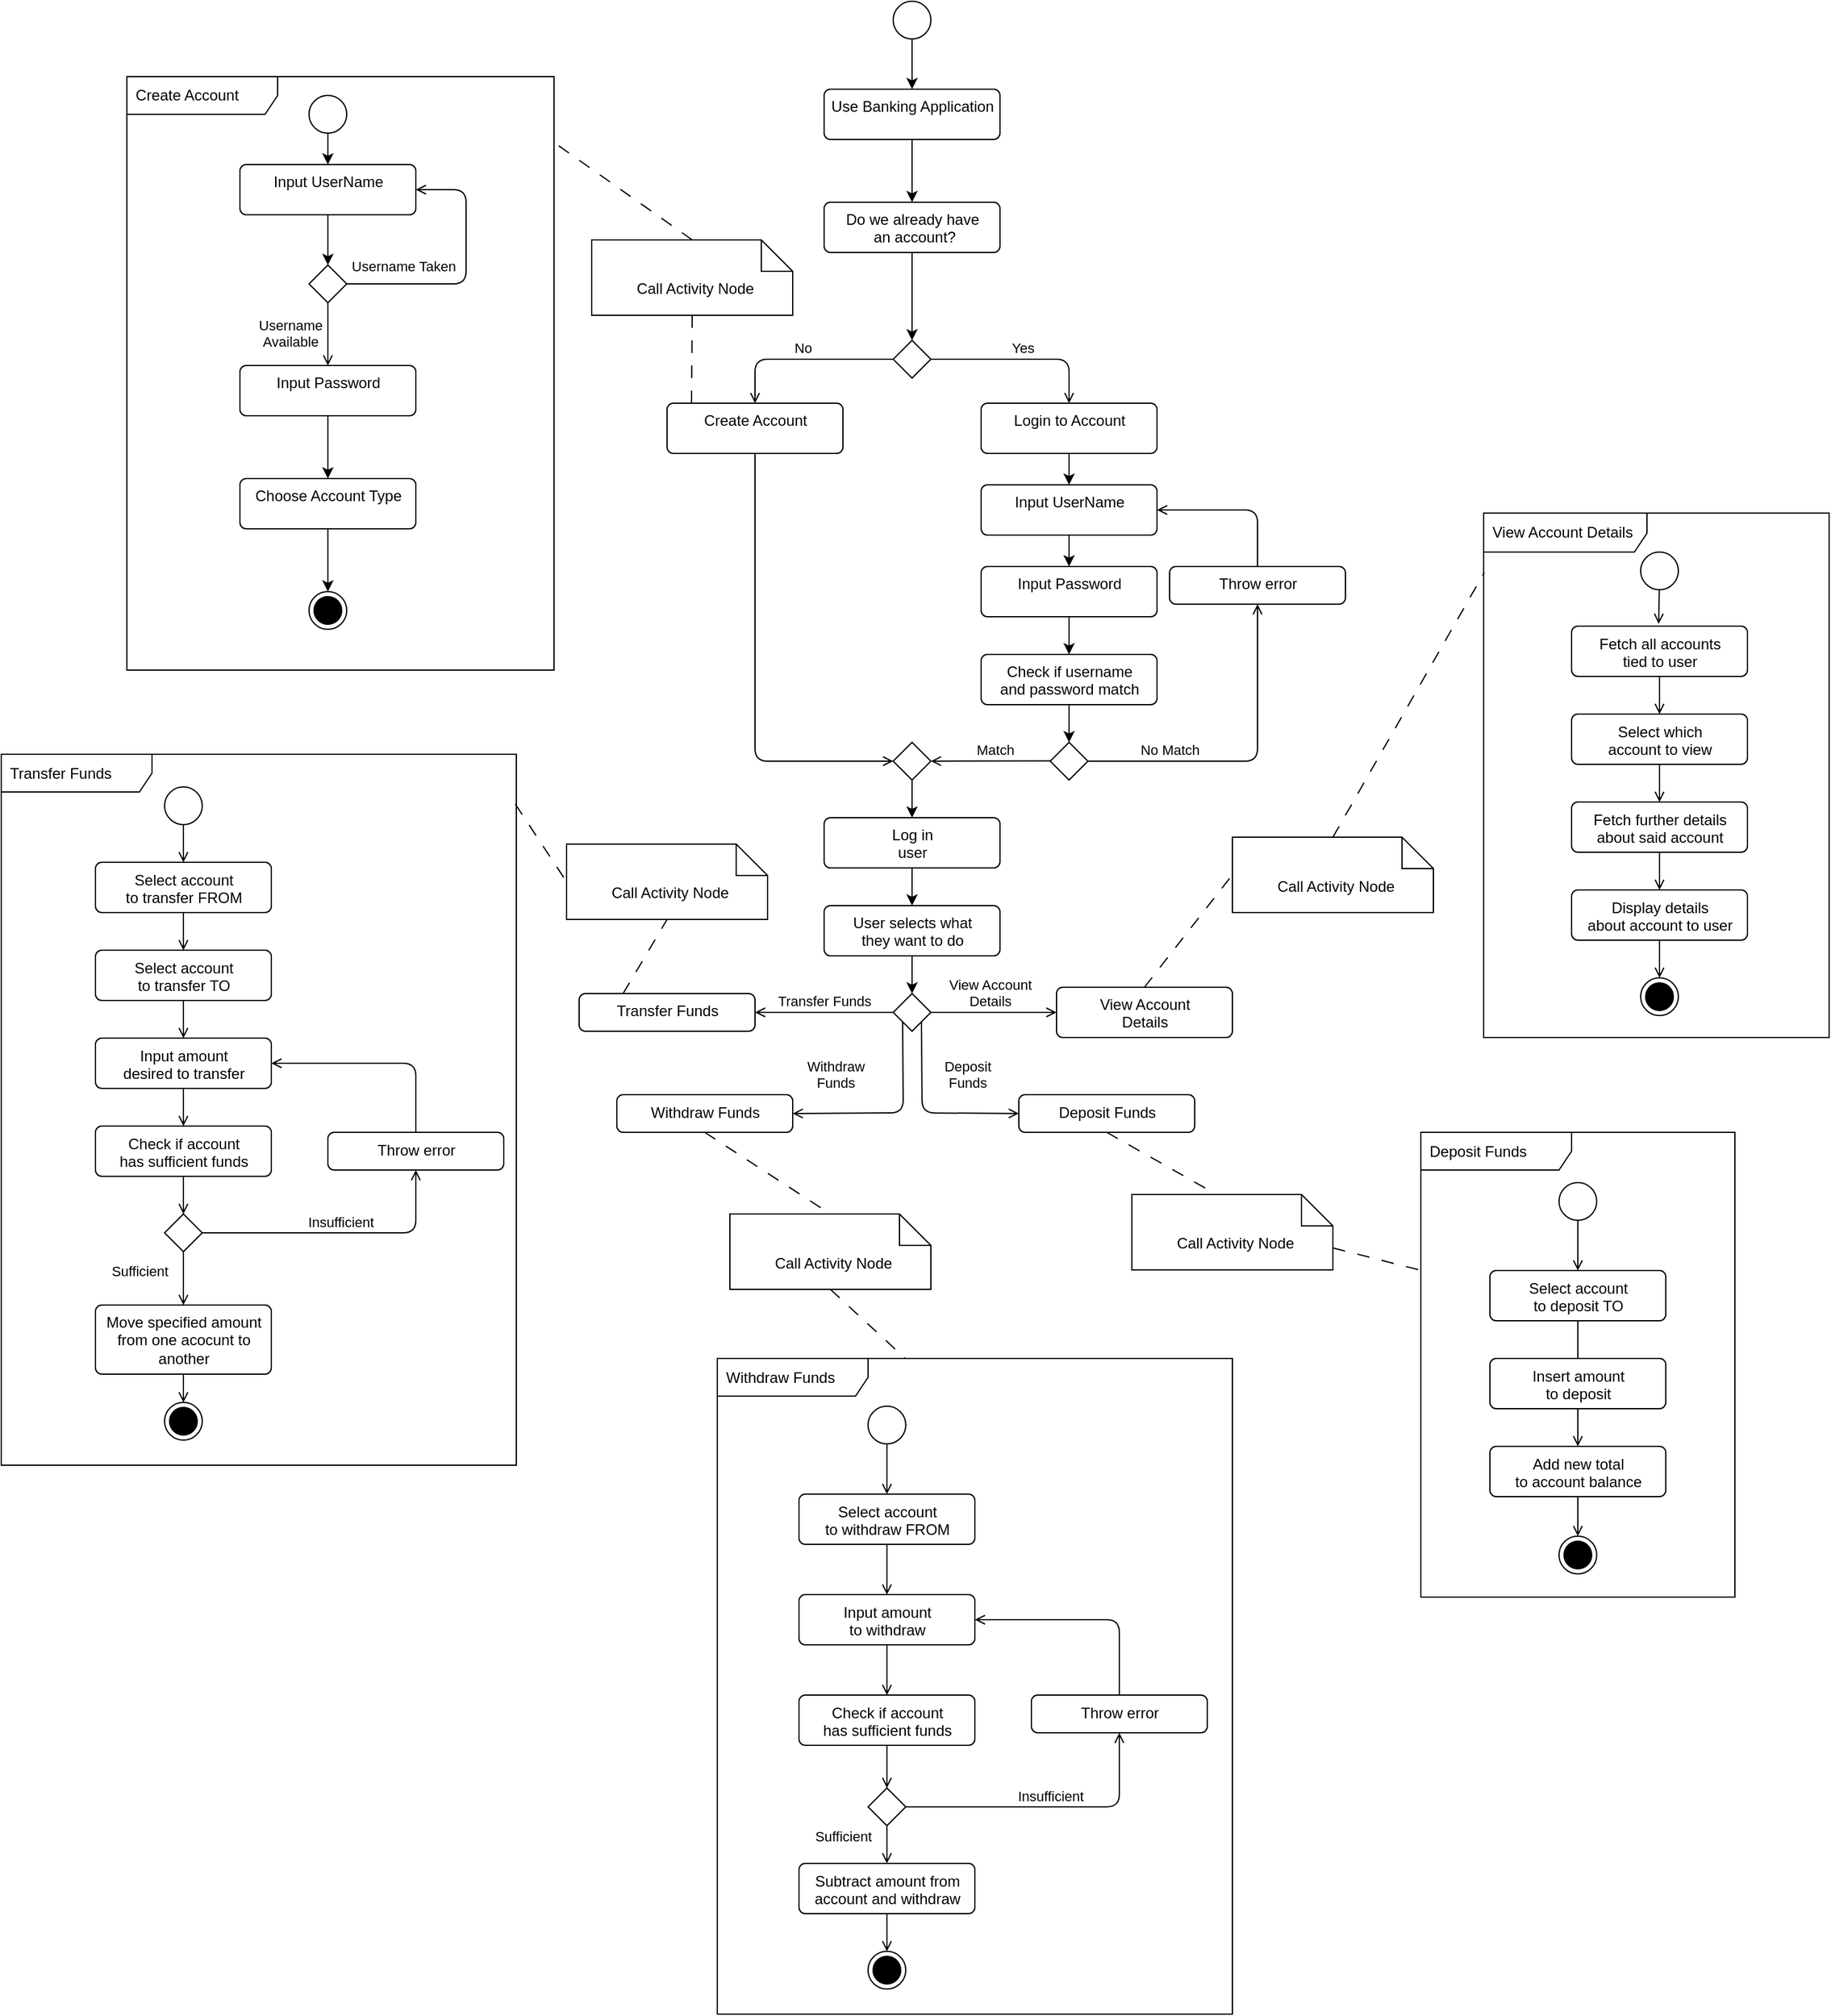 <mxfile>
    <diagram id="6yQvlOQIcDEdxfPsw7vI" name="Page-1">
        <mxGraphModel dx="2319" dy="1002" grid="1" gridSize="10" guides="1" tooltips="1" connect="1" arrows="1" fold="1" page="1" pageScale="1" pageWidth="850" pageHeight="1100" math="0" shadow="0">
            <root>
                <mxCell id="0"/>
                <mxCell id="1" parent="0"/>
                <mxCell id="156" value="View Account Details" style="shape=umlFrame;whiteSpace=wrap;html=1;width=130;height=31;boundedLbl=1;verticalAlign=middle;align=left;spacingLeft=5;" vertex="1" parent="1">
                    <mxGeometry x="390" y="437.5" width="275" height="417.5" as="geometry"/>
                </mxCell>
                <mxCell id="140" value="Deposit Funds" style="shape=umlFrame;whiteSpace=wrap;html=1;width=120;height=30;boundedLbl=1;verticalAlign=middle;align=left;spacingLeft=5;" vertex="1" parent="1">
                    <mxGeometry x="340" y="930.5" width="250" height="370" as="geometry"/>
                </mxCell>
                <mxCell id="118" value="Withdraw Funds" style="shape=umlFrame;whiteSpace=wrap;html=1;width=120;height=30;boundedLbl=1;verticalAlign=middle;align=left;spacingLeft=5;" vertex="1" parent="1">
                    <mxGeometry x="-220" y="1110.5" width="410" height="522" as="geometry"/>
                </mxCell>
                <mxCell id="96" value="Transfer Funds" style="shape=umlFrame;whiteSpace=wrap;html=1;width=120;height=30;boundedLbl=1;verticalAlign=middle;align=left;spacingLeft=5;" vertex="1" parent="1">
                    <mxGeometry x="-790" y="629.5" width="410" height="566" as="geometry"/>
                </mxCell>
                <mxCell id="67" value="Create Account" style="shape=umlFrame;whiteSpace=wrap;html=1;width=120;height=30;boundedLbl=1;verticalAlign=middle;align=left;spacingLeft=5;" parent="1" vertex="1">
                    <mxGeometry x="-690" y="90" width="340" height="472.5" as="geometry"/>
                </mxCell>
                <mxCell id="2" value="" style="ellipse;" parent="1" vertex="1">
                    <mxGeometry x="-80" y="30" width="30" height="30" as="geometry"/>
                </mxCell>
                <mxCell id="27" style="edgeStyle=none;html=1;exitX=0.5;exitY=1;exitDx=0;exitDy=0;entryX=0.5;entryY=0;entryDx=0;entryDy=0;" parent="1" source="5" target="7" edge="1">
                    <mxGeometry relative="1" as="geometry"/>
                </mxCell>
                <mxCell id="5" value="Use Banking Application" style="html=1;align=center;verticalAlign=top;rounded=1;absoluteArcSize=1;arcSize=10;dashed=0;" parent="1" vertex="1">
                    <mxGeometry x="-135" y="100" width="140" height="40" as="geometry"/>
                </mxCell>
                <mxCell id="6" value="Create Account" style="html=1;align=center;verticalAlign=top;rounded=1;absoluteArcSize=1;arcSize=10;dashed=0;" parent="1" vertex="1">
                    <mxGeometry x="-260" y="350" width="140" height="40" as="geometry"/>
                </mxCell>
                <mxCell id="28" style="edgeStyle=none;html=1;exitX=0.5;exitY=1;exitDx=0;exitDy=0;entryX=0.5;entryY=0;entryDx=0;entryDy=0;" parent="1" source="7" target="8" edge="1">
                    <mxGeometry relative="1" as="geometry"/>
                </mxCell>
                <mxCell id="7" value="Do we already have&lt;br&gt;&amp;nbsp;an account?" style="html=1;align=center;verticalAlign=top;rounded=1;absoluteArcSize=1;arcSize=10;dashed=0;" parent="1" vertex="1">
                    <mxGeometry x="-135" y="190" width="140" height="40" as="geometry"/>
                </mxCell>
                <mxCell id="8" value="" style="rhombus;" parent="1" vertex="1">
                    <mxGeometry x="-80" y="300" width="30" height="30" as="geometry"/>
                </mxCell>
                <mxCell id="9" value="Login to Account" style="html=1;align=center;verticalAlign=top;rounded=1;absoluteArcSize=1;arcSize=10;dashed=0;" parent="1" vertex="1">
                    <mxGeometry x="-10" y="350" width="140" height="40" as="geometry"/>
                </mxCell>
                <mxCell id="11" value="Call Activity Node" style="shape=note2;boundedLbl=1;whiteSpace=wrap;html=1;size=25;verticalAlign=top;align=center;spacingLeft=5;" parent="1" vertex="1">
                    <mxGeometry x="-320" y="220" width="160" height="60" as="geometry"/>
                </mxCell>
                <mxCell id="19" style="edgeStyle=none;html=1;exitX=0.5;exitY=1;exitDx=0;exitDy=0;entryX=0.5;entryY=0;entryDx=0;entryDy=0;" parent="1" source="13" target="14" edge="1">
                    <mxGeometry relative="1" as="geometry"/>
                </mxCell>
                <mxCell id="13" value="" style="ellipse;" parent="1" vertex="1">
                    <mxGeometry x="-545" y="105" width="30" height="30" as="geometry"/>
                </mxCell>
                <mxCell id="20" style="edgeStyle=none;html=1;exitX=0.5;exitY=1;exitDx=0;exitDy=0;entryX=0.5;entryY=0;entryDx=0;entryDy=0;" parent="1" source="14" target="15" edge="1">
                    <mxGeometry relative="1" as="geometry"/>
                </mxCell>
                <mxCell id="14" value="Input UserName" style="html=1;align=center;verticalAlign=top;rounded=1;absoluteArcSize=1;arcSize=10;dashed=0;" parent="1" vertex="1">
                    <mxGeometry x="-600" y="160" width="140" height="40" as="geometry"/>
                </mxCell>
                <mxCell id="15" value="" style="rhombus;" parent="1" vertex="1">
                    <mxGeometry x="-545" y="240" width="30" height="30" as="geometry"/>
                </mxCell>
                <mxCell id="23" style="edgeStyle=none;html=1;exitX=0.5;exitY=1;exitDx=0;exitDy=0;entryX=0.5;entryY=0;entryDx=0;entryDy=0;" parent="1" source="16" target="17" edge="1">
                    <mxGeometry relative="1" as="geometry"/>
                </mxCell>
                <mxCell id="16" value="Input Password" style="html=1;align=center;verticalAlign=top;rounded=1;absoluteArcSize=1;arcSize=10;dashed=0;" parent="1" vertex="1">
                    <mxGeometry x="-600" y="320" width="140" height="40" as="geometry"/>
                </mxCell>
                <mxCell id="24" style="edgeStyle=none;html=1;exitX=0.5;exitY=1;exitDx=0;exitDy=0;entryX=0.5;entryY=0;entryDx=0;entryDy=0;" parent="1" source="17" target="18" edge="1">
                    <mxGeometry relative="1" as="geometry"/>
                </mxCell>
                <mxCell id="17" value="Choose Account Type" style="html=1;align=center;verticalAlign=top;rounded=1;absoluteArcSize=1;arcSize=10;dashed=0;" parent="1" vertex="1">
                    <mxGeometry x="-600" y="410" width="140" height="40" as="geometry"/>
                </mxCell>
                <mxCell id="18" value="" style="ellipse;html=1;shape=endState;fillColor=strokeColor;" parent="1" vertex="1">
                    <mxGeometry x="-545" y="500" width="30" height="30" as="geometry"/>
                </mxCell>
                <mxCell id="31" value="" style="ellipse;html=1;" parent="1" vertex="1">
                    <mxGeometry x="-660" y="655.5" width="30" height="30" as="geometry"/>
                </mxCell>
                <mxCell id="32" value="" style="endArrow=open;html=1;rounded=0;align=center;verticalAlign=top;endFill=0;labelBackgroundColor=none;endSize=6;entryX=0.5;entryY=0;entryDx=0;entryDy=0;" parent="1" source="31" target="34" edge="1">
                    <mxGeometry relative="1" as="geometry">
                        <mxPoint x="-645" y="655.5" as="targetPoint"/>
                    </mxGeometry>
                </mxCell>
                <mxCell id="34" value="Select account&lt;br&gt;to transfer FROM" style="html=1;align=center;verticalAlign=top;rounded=1;absoluteArcSize=1;arcSize=10;dashed=0;" parent="1" vertex="1">
                    <mxGeometry x="-715" y="715.5" width="140" height="40" as="geometry"/>
                </mxCell>
                <mxCell id="36" value="Select account&lt;br&gt;to transfer TO" style="html=1;align=center;verticalAlign=top;rounded=1;absoluteArcSize=1;arcSize=10;dashed=0;" parent="1" vertex="1">
                    <mxGeometry x="-715" y="785.5" width="140" height="40" as="geometry"/>
                </mxCell>
                <mxCell id="37" value="" style="endArrow=open;html=1;rounded=0;align=center;verticalAlign=top;endFill=0;labelBackgroundColor=none;endSize=6;entryX=0.5;entryY=0;entryDx=0;entryDy=0;exitX=0.5;exitY=1;exitDx=0;exitDy=0;" parent="1" source="34" target="36" edge="1">
                    <mxGeometry relative="1" as="geometry">
                        <mxPoint x="-635" y="745.5" as="targetPoint"/>
                        <mxPoint x="-635" y="695.5" as="sourcePoint"/>
                    </mxGeometry>
                </mxCell>
                <mxCell id="38" value="Input amount&lt;br&gt;desired to transfer&lt;span style=&quot;color: rgba(0, 0, 0, 0); font-family: monospace; font-size: 0px; text-align: start;&quot;&gt;%3CmxGraphModel%3E%3Croot%3E%3CmxCell%20id%3D%220%22%2F%3E%3CmxCell%20id%3D%221%22%20parent%3D%220%22%2F%3E%3CmxCell%20id%3D%222%22%20value%3D%22Select%20Account%26lt%3Bbr%26gt%3BTo%20Transfer%20TO%22%20style%3D%22html%3D1%3Balign%3Dcenter%3BverticalAlign%3Dtop%3Brounded%3D1%3BabsoluteArcSize%3D1%3BarcSize%3D10%3Bdashed%3D0%3B%22%20vertex%3D%221%22%20parent%3D%221%22%3E%3CmxGeometry%20x%3D%22355%22%20y%3D%22320%22%20width%3D%22140%22%20height%3D%2240%22%20as%3D%22geometry%22%2F%3E%3C%2FmxCell%3E%3C%2Froot%3E%3C%2FmxGraphModel%3E&lt;/span&gt;" style="html=1;align=center;verticalAlign=top;rounded=1;absoluteArcSize=1;arcSize=10;dashed=0;" parent="1" vertex="1">
                    <mxGeometry x="-715" y="855.5" width="140" height="40" as="geometry"/>
                </mxCell>
                <mxCell id="39" value="Check if account&lt;br&gt;has sufficient funds&lt;br&gt;" style="html=1;align=center;verticalAlign=top;rounded=1;absoluteArcSize=1;arcSize=10;dashed=0;" parent="1" vertex="1">
                    <mxGeometry x="-715" y="925.5" width="140" height="40" as="geometry"/>
                </mxCell>
                <mxCell id="40" value="" style="endArrow=open;html=1;rounded=0;align=center;verticalAlign=top;endFill=0;labelBackgroundColor=none;endSize=6;entryX=0.5;entryY=0;entryDx=0;entryDy=0;exitX=0.5;exitY=1;exitDx=0;exitDy=0;" parent="1" source="36" target="38" edge="1">
                    <mxGeometry relative="1" as="geometry">
                        <mxPoint x="-635" y="815.5" as="targetPoint"/>
                        <mxPoint x="-635" y="775.5" as="sourcePoint"/>
                    </mxGeometry>
                </mxCell>
                <mxCell id="41" value="" style="endArrow=open;html=1;rounded=0;align=center;verticalAlign=top;endFill=0;labelBackgroundColor=none;endSize=6;entryX=0.5;entryY=0;entryDx=0;entryDy=0;exitX=0.5;exitY=1;exitDx=0;exitDy=0;" parent="1" source="38" target="39" edge="1">
                    <mxGeometry relative="1" as="geometry">
                        <mxPoint x="-635" y="935.5" as="targetPoint"/>
                        <mxPoint x="-635" y="855.5" as="sourcePoint"/>
                    </mxGeometry>
                </mxCell>
                <mxCell id="42" value="" style="rhombus;" parent="1" vertex="1">
                    <mxGeometry x="-660" y="995.5" width="30" height="30" as="geometry"/>
                </mxCell>
                <mxCell id="43" value="" style="endArrow=open;html=1;rounded=0;align=center;verticalAlign=top;endFill=0;labelBackgroundColor=none;endSize=6;entryX=0.5;entryY=0;entryDx=0;entryDy=0;exitX=0.5;exitY=1;exitDx=0;exitDy=0;" parent="1" source="39" target="42" edge="1">
                    <mxGeometry relative="1" as="geometry">
                        <mxPoint x="-635.0" y="935.5" as="targetPoint"/>
                        <mxPoint x="-640" y="985.5" as="sourcePoint"/>
                    </mxGeometry>
                </mxCell>
                <mxCell id="44" value="Throw error" style="html=1;align=center;verticalAlign=top;rounded=1;absoluteArcSize=1;arcSize=10;dashed=0;" parent="1" vertex="1">
                    <mxGeometry x="-530" y="930.5" width="140" height="30" as="geometry"/>
                </mxCell>
                <mxCell id="46" value="Sufficient" style="html=1;verticalAlign=bottom;labelBackgroundColor=none;endArrow=open;endFill=0;exitX=0.5;exitY=1;exitDx=0;exitDy=0;" parent="1" source="42" edge="1" target="48">
                    <mxGeometry x="0.129" y="-35" width="160" relative="1" as="geometry">
                        <mxPoint x="-600" y="1085.5" as="sourcePoint"/>
                        <mxPoint x="-770" y="1010.5" as="targetPoint"/>
                        <mxPoint as="offset"/>
                    </mxGeometry>
                </mxCell>
                <mxCell id="47" value="Insufficient" style="html=1;verticalAlign=bottom;labelBackgroundColor=none;endArrow=open;endFill=0;exitX=1;exitY=0.5;exitDx=0;exitDy=0;entryX=0.5;entryY=1;entryDx=0;entryDy=0;" parent="1" source="42" target="44" edge="1">
                    <mxGeometry width="160" relative="1" as="geometry">
                        <mxPoint x="-650" y="1020.5" as="sourcePoint"/>
                        <mxPoint x="-450" y="1010.5" as="targetPoint"/>
                        <Array as="points">
                            <mxPoint x="-460" y="1010.5"/>
                        </Array>
                    </mxGeometry>
                </mxCell>
                <mxCell id="48" value="Move specified amount&lt;br&gt;from one acocunt to&lt;br&gt;another" style="html=1;align=center;verticalAlign=top;rounded=1;absoluteArcSize=1;arcSize=10;dashed=0;" parent="1" vertex="1">
                    <mxGeometry x="-715" y="1068" width="140" height="55" as="geometry"/>
                </mxCell>
                <mxCell id="49" value="" style="ellipse;html=1;shape=endState;fillColor=strokeColor;" parent="1" vertex="1">
                    <mxGeometry x="-660" y="1145.5" width="30" height="30" as="geometry"/>
                </mxCell>
                <mxCell id="50" value="" style="endArrow=open;html=1;rounded=0;align=center;verticalAlign=top;endFill=0;labelBackgroundColor=none;endSize=6;entryX=0.5;entryY=0;entryDx=0;entryDy=0;exitX=0.5;exitY=1;exitDx=0;exitDy=0;" parent="1" source="48" target="49" edge="1">
                    <mxGeometry relative="1" as="geometry">
                        <mxPoint x="-635" y="935.5" as="targetPoint"/>
                        <mxPoint x="-635" y="905.5" as="sourcePoint"/>
                    </mxGeometry>
                </mxCell>
                <mxCell id="51" value="" style="endArrow=none;startArrow=none;endFill=0;startFill=0;endSize=8;html=1;verticalAlign=bottom;dashed=1;labelBackgroundColor=none;dashPattern=10 10;exitX=0.5;exitY=1;exitDx=0;exitDy=0;exitPerimeter=0;entryX=0.139;entryY=0;entryDx=0;entryDy=0;entryPerimeter=0;" parent="1" source="11" target="6" edge="1">
                    <mxGeometry width="160" relative="1" as="geometry">
                        <mxPoint x="-530" y="455" as="sourcePoint"/>
                        <mxPoint x="-185" y="345" as="targetPoint"/>
                    </mxGeometry>
                </mxCell>
                <mxCell id="52" value="" style="endArrow=none;startArrow=none;endFill=0;startFill=0;endSize=8;html=1;verticalAlign=bottom;dashed=1;labelBackgroundColor=none;dashPattern=10 10;exitX=0.5;exitY=0;exitDx=0;exitDy=0;exitPerimeter=0;entryX=1;entryY=0.111;entryDx=0;entryDy=0;entryPerimeter=0;" parent="1" source="11" target="67" edge="1">
                    <mxGeometry width="160" relative="1" as="geometry">
                        <mxPoint x="-340" y="127.5" as="sourcePoint"/>
                        <mxPoint x="-250" y="350" as="targetPoint"/>
                    </mxGeometry>
                </mxCell>
                <mxCell id="54" style="edgeStyle=none;html=1;exitX=0.5;exitY=1;exitDx=0;exitDy=0;entryX=0.5;entryY=0;entryDx=0;entryDy=0;" parent="1" source="2" target="5" edge="1">
                    <mxGeometry relative="1" as="geometry">
                        <mxPoint x="-55" y="240" as="sourcePoint"/>
                        <mxPoint x="-55" y="310" as="targetPoint"/>
                    </mxGeometry>
                </mxCell>
                <mxCell id="57" value="Yes" style="html=1;verticalAlign=bottom;labelBackgroundColor=none;endArrow=open;endFill=0;exitX=1;exitY=0.5;exitDx=0;exitDy=0;entryX=0.5;entryY=0;entryDx=0;entryDy=0;" parent="1" source="8" target="9" edge="1">
                    <mxGeometry width="160" relative="1" as="geometry">
                        <mxPoint x="-30" y="290" as="sourcePoint"/>
                        <mxPoint x="140" y="240" as="targetPoint"/>
                        <Array as="points">
                            <mxPoint x="60" y="315"/>
                        </Array>
                    </mxGeometry>
                </mxCell>
                <mxCell id="58" value="No" style="html=1;verticalAlign=bottom;labelBackgroundColor=none;endArrow=open;endFill=0;exitX=0;exitY=0.5;exitDx=0;exitDy=0;entryX=0.5;entryY=0;entryDx=0;entryDy=0;" parent="1" source="8" target="6" edge="1">
                    <mxGeometry width="160" relative="1" as="geometry">
                        <mxPoint x="-40" y="325" as="sourcePoint"/>
                        <mxPoint x="70" y="360" as="targetPoint"/>
                        <Array as="points">
                            <mxPoint x="-190" y="315"/>
                        </Array>
                    </mxGeometry>
                </mxCell>
                <mxCell id="60" value="Username Taken" style="html=1;verticalAlign=bottom;labelBackgroundColor=none;endArrow=open;endFill=0;exitX=1;exitY=0.5;exitDx=0;exitDy=0;entryX=1;entryY=0.5;entryDx=0;entryDy=0;" parent="1" source="15" target="14" edge="1">
                    <mxGeometry x="-0.571" y="5" width="160" relative="1" as="geometry">
                        <mxPoint x="-140" y="315" as="sourcePoint"/>
                        <mxPoint x="-420" y="180" as="targetPoint"/>
                        <Array as="points">
                            <mxPoint x="-420" y="255"/>
                            <mxPoint x="-420" y="180"/>
                        </Array>
                        <mxPoint as="offset"/>
                    </mxGeometry>
                </mxCell>
                <mxCell id="61" value="Username&lt;br&gt;Available" style="html=1;verticalAlign=bottom;labelBackgroundColor=none;endArrow=open;endFill=0;exitX=0.5;exitY=1;exitDx=0;exitDy=0;entryX=0.5;entryY=0;entryDx=0;entryDy=0;" parent="1" source="15" target="16" edge="1">
                    <mxGeometry x="0.6" y="-30" width="160" relative="1" as="geometry">
                        <mxPoint x="-140" y="315" as="sourcePoint"/>
                        <mxPoint x="-250" y="350" as="targetPoint"/>
                        <Array as="points">
                            <mxPoint x="-530" y="300"/>
                        </Array>
                        <mxPoint as="offset"/>
                    </mxGeometry>
                </mxCell>
                <mxCell id="62" value="" style="html=1;verticalAlign=bottom;labelBackgroundColor=none;endArrow=open;endFill=0;exitX=0.5;exitY=0;exitDx=0;exitDy=0;entryX=1;entryY=0.5;entryDx=0;entryDy=0;" parent="1" source="44" target="38" edge="1">
                    <mxGeometry width="160" relative="1" as="geometry">
                        <mxPoint x="-620" y="1020.5" as="sourcePoint"/>
                        <mxPoint x="-450" y="970.5" as="targetPoint"/>
                        <Array as="points">
                            <mxPoint x="-460" y="875.5"/>
                        </Array>
                    </mxGeometry>
                </mxCell>
                <mxCell id="63" value="Input UserName" style="html=1;align=center;verticalAlign=top;rounded=1;absoluteArcSize=1;arcSize=10;dashed=0;" parent="1" vertex="1">
                    <mxGeometry x="-10" y="415" width="140" height="40" as="geometry"/>
                </mxCell>
                <mxCell id="64" value="Input Password" style="html=1;align=center;verticalAlign=top;rounded=1;absoluteArcSize=1;arcSize=10;dashed=0;" parent="1" vertex="1">
                    <mxGeometry x="-10" y="480" width="140" height="40" as="geometry"/>
                </mxCell>
                <mxCell id="65" style="edgeStyle=none;html=1;exitX=0.5;exitY=1;exitDx=0;exitDy=0;entryX=0.5;entryY=0;entryDx=0;entryDy=0;" parent="1" source="9" target="63" edge="1">
                    <mxGeometry relative="1" as="geometry">
                        <mxPoint x="-55" y="240" as="sourcePoint"/>
                        <mxPoint x="-55" y="310" as="targetPoint"/>
                    </mxGeometry>
                </mxCell>
                <mxCell id="66" style="edgeStyle=none;html=1;entryX=0.5;entryY=0;entryDx=0;entryDy=0;exitX=0.5;exitY=1;exitDx=0;exitDy=0;" parent="1" source="63" target="64" edge="1">
                    <mxGeometry relative="1" as="geometry">
                        <mxPoint x="70" y="400" as="sourcePoint"/>
                        <mxPoint x="70" y="430" as="targetPoint"/>
                    </mxGeometry>
                </mxCell>
                <mxCell id="68" value="Check if username&lt;br&gt;and password match" style="html=1;align=center;verticalAlign=top;rounded=1;absoluteArcSize=1;arcSize=10;dashed=0;" parent="1" vertex="1">
                    <mxGeometry x="-10" y="550" width="140" height="40" as="geometry"/>
                </mxCell>
                <mxCell id="70" style="edgeStyle=none;html=1;entryX=0.5;entryY=0;entryDx=0;entryDy=0;exitX=0.5;exitY=1;exitDx=0;exitDy=0;" parent="1" source="64" target="68" edge="1">
                    <mxGeometry relative="1" as="geometry">
                        <mxPoint x="70" y="465" as="sourcePoint"/>
                        <mxPoint x="70" y="490" as="targetPoint"/>
                    </mxGeometry>
                </mxCell>
                <mxCell id="71" value="" style="rhombus;" parent="1" vertex="1">
                    <mxGeometry x="45" y="620" width="30" height="30" as="geometry"/>
                </mxCell>
                <mxCell id="72" style="edgeStyle=none;html=1;entryX=0.5;entryY=0;entryDx=0;entryDy=0;exitX=0.5;exitY=1;exitDx=0;exitDy=0;" parent="1" source="68" target="71" edge="1">
                    <mxGeometry relative="1" as="geometry">
                        <mxPoint x="70" y="530" as="sourcePoint"/>
                        <mxPoint x="70" y="560" as="targetPoint"/>
                    </mxGeometry>
                </mxCell>
                <mxCell id="73" value="No Match" style="html=1;verticalAlign=bottom;labelBackgroundColor=none;endArrow=open;endFill=0;exitX=1;exitY=0.5;exitDx=0;exitDy=0;entryX=0.5;entryY=1;entryDx=0;entryDy=0;" parent="1" source="71" target="76" edge="1">
                    <mxGeometry x="-0.5" width="160" relative="1" as="geometry">
                        <mxPoint x="-40" y="325" as="sourcePoint"/>
                        <mxPoint x="190" y="540" as="targetPoint"/>
                        <Array as="points">
                            <mxPoint x="210" y="635"/>
                        </Array>
                        <mxPoint as="offset"/>
                    </mxGeometry>
                </mxCell>
                <mxCell id="75" value="Match" style="html=1;verticalAlign=bottom;labelBackgroundColor=none;endArrow=open;endFill=0;exitX=0;exitY=0.5;exitDx=0;exitDy=0;entryX=1;entryY=0.5;entryDx=0;entryDy=0;" parent="1" target="78" edge="1">
                    <mxGeometry x="-0.067" width="160" relative="1" as="geometry">
                        <mxPoint x="45" y="634.71" as="sourcePoint"/>
                        <mxPoint x="-30" y="635" as="targetPoint"/>
                        <mxPoint as="offset"/>
                    </mxGeometry>
                </mxCell>
                <mxCell id="76" value="Throw error" style="html=1;align=center;verticalAlign=top;rounded=1;absoluteArcSize=1;arcSize=10;dashed=0;" parent="1" vertex="1">
                    <mxGeometry x="140" y="480" width="140" height="30" as="geometry"/>
                </mxCell>
                <mxCell id="77" value="" style="html=1;verticalAlign=bottom;labelBackgroundColor=none;endArrow=open;endFill=0;exitX=0.5;exitY=0;exitDx=0;exitDy=0;entryX=1;entryY=0.5;entryDx=0;entryDy=0;" parent="1" source="76" target="63" edge="1">
                    <mxGeometry width="160" relative="1" as="geometry">
                        <mxPoint x="-40" y="325" as="sourcePoint"/>
                        <mxPoint x="70" y="360" as="targetPoint"/>
                        <Array as="points">
                            <mxPoint x="210" y="435"/>
                        </Array>
                    </mxGeometry>
                </mxCell>
                <mxCell id="78" value="" style="rhombus;" parent="1" vertex="1">
                    <mxGeometry x="-80" y="620" width="30" height="30" as="geometry"/>
                </mxCell>
                <mxCell id="79" value="" style="html=1;verticalAlign=bottom;labelBackgroundColor=none;endArrow=open;endFill=0;exitX=0.5;exitY=1;exitDx=0;exitDy=0;entryX=0;entryY=0.5;entryDx=0;entryDy=0;" parent="1" source="6" target="78" edge="1">
                    <mxGeometry width="160" relative="1" as="geometry">
                        <mxPoint x="220" y="490" as="sourcePoint"/>
                        <mxPoint x="140" y="445" as="targetPoint"/>
                        <Array as="points">
                            <mxPoint x="-190" y="635"/>
                        </Array>
                    </mxGeometry>
                </mxCell>
                <mxCell id="80" value="Log in&lt;br&gt;user" style="html=1;align=center;verticalAlign=top;rounded=1;absoluteArcSize=1;arcSize=10;dashed=0;" parent="1" vertex="1">
                    <mxGeometry x="-135" y="680" width="140" height="40" as="geometry"/>
                </mxCell>
                <mxCell id="81" style="edgeStyle=none;html=1;entryX=0.5;entryY=0;entryDx=0;entryDy=0;exitX=0.5;exitY=1;exitDx=0;exitDy=0;" parent="1" source="78" target="80" edge="1">
                    <mxGeometry relative="1" as="geometry">
                        <mxPoint x="70" y="600" as="sourcePoint"/>
                        <mxPoint x="70" y="630.0" as="targetPoint"/>
                    </mxGeometry>
                </mxCell>
                <mxCell id="82" value="User selects what&lt;br&gt;they want to do" style="html=1;align=center;verticalAlign=top;rounded=1;absoluteArcSize=1;arcSize=10;dashed=0;" vertex="1" parent="1">
                    <mxGeometry x="-135" y="750" width="140" height="40" as="geometry"/>
                </mxCell>
                <mxCell id="83" style="edgeStyle=none;html=1;entryX=0.5;entryY=0;entryDx=0;entryDy=0;exitX=0.5;exitY=1;exitDx=0;exitDy=0;" edge="1" parent="1" source="80" target="82">
                    <mxGeometry relative="1" as="geometry">
                        <mxPoint x="-55" y="660" as="sourcePoint"/>
                        <mxPoint x="-55" y="690" as="targetPoint"/>
                    </mxGeometry>
                </mxCell>
                <mxCell id="84" value="" style="rhombus;" vertex="1" parent="1">
                    <mxGeometry x="-80" y="820" width="30" height="30" as="geometry"/>
                </mxCell>
                <mxCell id="85" style="edgeStyle=none;html=1;entryX=0.5;entryY=0;entryDx=0;entryDy=0;exitX=0.5;exitY=1;exitDx=0;exitDy=0;" edge="1" parent="1" source="82" target="84">
                    <mxGeometry relative="1" as="geometry">
                        <mxPoint x="-55" y="660" as="sourcePoint"/>
                        <mxPoint x="-55" y="690" as="targetPoint"/>
                    </mxGeometry>
                </mxCell>
                <mxCell id="86" value="Transfer Funds" style="html=1;align=center;verticalAlign=top;rounded=1;absoluteArcSize=1;arcSize=10;dashed=0;" vertex="1" parent="1">
                    <mxGeometry x="-330" y="820" width="140" height="30" as="geometry"/>
                </mxCell>
                <mxCell id="88" value="Transfer Funds" style="html=1;verticalAlign=bottom;labelBackgroundColor=none;endArrow=open;endFill=0;exitX=0;exitY=0.5;exitDx=0;exitDy=0;entryX=1;entryY=0.5;entryDx=0;entryDy=0;" edge="1" parent="1" source="84" target="86">
                    <mxGeometry width="160" relative="1" as="geometry">
                        <mxPoint x="-90" y="830" as="sourcePoint"/>
                        <mxPoint x="-200" y="865" as="targetPoint"/>
                        <Array as="points"/>
                    </mxGeometry>
                </mxCell>
                <mxCell id="90" value="Withdraw Funds" style="html=1;align=center;verticalAlign=top;rounded=1;absoluteArcSize=1;arcSize=10;dashed=0;" vertex="1" parent="1">
                    <mxGeometry x="-300" y="900.5" width="140" height="30" as="geometry"/>
                </mxCell>
                <mxCell id="91" value="Deposit Funds" style="html=1;align=center;verticalAlign=top;rounded=1;absoluteArcSize=1;arcSize=10;dashed=0;" vertex="1" parent="1">
                    <mxGeometry x="20" y="900.5" width="140" height="30" as="geometry"/>
                </mxCell>
                <mxCell id="92" value="View Account&lt;br&gt;Details" style="html=1;align=center;verticalAlign=top;rounded=1;absoluteArcSize=1;arcSize=10;dashed=0;" vertex="1" parent="1">
                    <mxGeometry x="50" y="815" width="140" height="40" as="geometry"/>
                </mxCell>
                <mxCell id="93" value="View Account&lt;br&gt;Details" style="html=1;verticalAlign=bottom;labelBackgroundColor=none;endArrow=open;endFill=0;exitX=1;exitY=0.5;exitDx=0;exitDy=0;entryX=0;entryY=0.5;entryDx=0;entryDy=0;" edge="1" parent="1" source="84" target="92">
                    <mxGeometry x="-0.067" width="160" relative="1" as="geometry">
                        <mxPoint x="55" y="644.71" as="sourcePoint"/>
                        <mxPoint x="-40" y="645.0" as="targetPoint"/>
                        <mxPoint as="offset"/>
                    </mxGeometry>
                </mxCell>
                <mxCell id="94" value="Deposit&lt;br&gt;Funds" style="html=1;verticalAlign=bottom;labelBackgroundColor=none;endArrow=open;endFill=0;exitX=1;exitY=1;exitDx=0;exitDy=0;entryX=0;entryY=0.5;entryDx=0;entryDy=0;" edge="1" parent="1" source="84" target="91">
                    <mxGeometry x="0.443" y="15" width="160" relative="1" as="geometry">
                        <mxPoint x="65" y="654.71" as="sourcePoint"/>
                        <mxPoint x="-30" y="655.0" as="targetPoint"/>
                        <mxPoint as="offset"/>
                        <Array as="points">
                            <mxPoint x="-57" y="915"/>
                        </Array>
                    </mxGeometry>
                </mxCell>
                <mxCell id="95" value="Withdraw&lt;br&gt;Funds" style="html=1;verticalAlign=bottom;labelBackgroundColor=none;endArrow=open;endFill=0;exitX=0;exitY=1;exitDx=0;exitDy=0;entryX=1;entryY=0.5;entryDx=0;entryDy=0;" edge="1" parent="1" source="84" target="90">
                    <mxGeometry x="0.577" y="-15" width="160" relative="1" as="geometry">
                        <mxPoint x="75" y="664.71" as="sourcePoint"/>
                        <mxPoint x="-20" y="665.0" as="targetPoint"/>
                        <mxPoint as="offset"/>
                        <Array as="points">
                            <mxPoint x="-72" y="915"/>
                        </Array>
                    </mxGeometry>
                </mxCell>
                <mxCell id="97" value="Call Activity Node" style="shape=note2;boundedLbl=1;whiteSpace=wrap;html=1;size=25;verticalAlign=top;align=center;spacingLeft=5;" vertex="1" parent="1">
                    <mxGeometry x="-340" y="701" width="160" height="60" as="geometry"/>
                </mxCell>
                <mxCell id="98" value="" style="endArrow=none;startArrow=none;endFill=0;startFill=0;endSize=8;html=1;verticalAlign=bottom;dashed=1;labelBackgroundColor=none;dashPattern=10 10;exitX=0.25;exitY=0;exitDx=0;exitDy=0;entryX=0.5;entryY=1;entryDx=0;entryDy=0;entryPerimeter=0;" edge="1" parent="1" source="86" target="97">
                    <mxGeometry width="160" relative="1" as="geometry">
                        <mxPoint x="-230" y="290" as="sourcePoint"/>
                        <mxPoint x="-230.54" y="360" as="targetPoint"/>
                    </mxGeometry>
                </mxCell>
                <mxCell id="99" value="" style="endArrow=none;startArrow=none;endFill=0;startFill=0;endSize=8;html=1;verticalAlign=bottom;dashed=1;labelBackgroundColor=none;dashPattern=10 10;exitX=0.998;exitY=0.07;exitDx=0;exitDy=0;entryX=0;entryY=0.5;entryDx=0;entryDy=0;entryPerimeter=0;exitPerimeter=0;" edge="1" parent="1" source="96" target="97">
                    <mxGeometry width="160" relative="1" as="geometry">
                        <mxPoint x="-235" y="890.0" as="sourcePoint"/>
                        <mxPoint x="-260" y="780.0" as="targetPoint"/>
                    </mxGeometry>
                </mxCell>
                <mxCell id="101" value="" style="ellipse;html=1;" vertex="1" parent="1">
                    <mxGeometry x="-100" y="1148.5" width="30" height="30" as="geometry"/>
                </mxCell>
                <mxCell id="102" value="" style="endArrow=open;html=1;rounded=0;align=center;verticalAlign=top;endFill=0;labelBackgroundColor=none;endSize=6;" edge="1" source="101" parent="1">
                    <mxGeometry relative="1" as="geometry">
                        <mxPoint x="-85" y="1218.5" as="targetPoint"/>
                    </mxGeometry>
                </mxCell>
                <mxCell id="103" value="Select account&lt;br&gt;to withdraw FROM" style="html=1;align=center;verticalAlign=top;rounded=1;absoluteArcSize=1;arcSize=10;dashed=0;" vertex="1" parent="1">
                    <mxGeometry x="-155" y="1218.5" width="140" height="40" as="geometry"/>
                </mxCell>
                <mxCell id="104" value="" style="endArrow=open;html=1;rounded=0;align=center;verticalAlign=top;endFill=0;labelBackgroundColor=none;endSize=6;" edge="1" parent="1">
                    <mxGeometry relative="1" as="geometry">
                        <mxPoint x="-85" y="1298.5" as="targetPoint"/>
                        <mxPoint x="-85" y="1258.5" as="sourcePoint"/>
                    </mxGeometry>
                </mxCell>
                <mxCell id="105" value="Input amount&lt;br&gt;to withdraw" style="html=1;align=center;verticalAlign=top;rounded=1;absoluteArcSize=1;arcSize=10;dashed=0;" vertex="1" parent="1">
                    <mxGeometry x="-155" y="1298.5" width="140" height="40" as="geometry"/>
                </mxCell>
                <mxCell id="106" value="" style="endArrow=open;html=1;rounded=0;align=center;verticalAlign=top;endFill=0;labelBackgroundColor=none;endSize=6;" edge="1" parent="1">
                    <mxGeometry relative="1" as="geometry">
                        <mxPoint x="-85" y="1378.5" as="targetPoint"/>
                        <mxPoint x="-85" y="1338.5" as="sourcePoint"/>
                    </mxGeometry>
                </mxCell>
                <mxCell id="107" value="Check if account&lt;br&gt;has sufficient funds" style="html=1;align=center;verticalAlign=top;rounded=1;absoluteArcSize=1;arcSize=10;dashed=0;" vertex="1" parent="1">
                    <mxGeometry x="-155" y="1378.5" width="140" height="40" as="geometry"/>
                </mxCell>
                <mxCell id="108" value="" style="rhombus;" vertex="1" parent="1">
                    <mxGeometry x="-100" y="1452.5" width="30" height="30" as="geometry"/>
                </mxCell>
                <mxCell id="109" value="" style="endArrow=open;html=1;rounded=0;align=center;verticalAlign=top;endFill=0;labelBackgroundColor=none;endSize=6;exitX=0.5;exitY=1;exitDx=0;exitDy=0;entryX=0.5;entryY=0;entryDx=0;entryDy=0;" edge="1" parent="1" source="107" target="108">
                    <mxGeometry relative="1" as="geometry">
                        <mxPoint x="-75" y="1388.5" as="targetPoint"/>
                        <mxPoint x="-75" y="1348.5" as="sourcePoint"/>
                    </mxGeometry>
                </mxCell>
                <mxCell id="110" value="Insufficient" style="html=1;verticalAlign=bottom;labelBackgroundColor=none;endArrow=open;endFill=0;exitX=1;exitY=0.5;exitDx=0;exitDy=0;entryX=0.5;entryY=1;entryDx=0;entryDy=0;" edge="1" parent="1" source="108" target="111">
                    <mxGeometry width="160" relative="1" as="geometry">
                        <mxPoint x="-70" y="1482.5" as="sourcePoint"/>
                        <mxPoint x="100" y="1412.5" as="targetPoint"/>
                        <Array as="points">
                            <mxPoint x="100" y="1467.5"/>
                        </Array>
                    </mxGeometry>
                </mxCell>
                <mxCell id="111" value="Throw error" style="html=1;align=center;verticalAlign=top;rounded=1;absoluteArcSize=1;arcSize=10;dashed=0;" vertex="1" parent="1">
                    <mxGeometry x="30" y="1378.5" width="140" height="30" as="geometry"/>
                </mxCell>
                <mxCell id="112" value="" style="html=1;verticalAlign=bottom;labelBackgroundColor=none;endArrow=open;endFill=0;exitX=0.5;exitY=0;exitDx=0;exitDy=0;entryX=1;entryY=0.5;entryDx=0;entryDy=0;" edge="1" parent="1" source="111" target="105">
                    <mxGeometry width="160" relative="1" as="geometry">
                        <mxPoint x="100" y="1377.5" as="sourcePoint"/>
                        <mxPoint x="-15" y="1322.5" as="targetPoint"/>
                        <Array as="points">
                            <mxPoint x="100" y="1318.5"/>
                        </Array>
                    </mxGeometry>
                </mxCell>
                <mxCell id="114" value="Subtract amount from&lt;br&gt;account and withdraw" style="html=1;align=center;verticalAlign=top;rounded=1;absoluteArcSize=1;arcSize=10;dashed=0;" vertex="1" parent="1">
                    <mxGeometry x="-155" y="1512.5" width="140" height="40" as="geometry"/>
                </mxCell>
                <mxCell id="115" value="Sufficient" style="html=1;verticalAlign=bottom;labelBackgroundColor=none;endArrow=open;endFill=0;exitX=0.5;exitY=1;exitDx=0;exitDy=0;entryX=0.5;entryY=0;entryDx=0;entryDy=0;" edge="1" parent="1" source="108" target="114">
                    <mxGeometry x="0.129" y="-35" width="160" relative="1" as="geometry">
                        <mxPoint x="-250" y="1462.5" as="sourcePoint"/>
                        <mxPoint x="-250" y="1505" as="targetPoint"/>
                        <mxPoint as="offset"/>
                    </mxGeometry>
                </mxCell>
                <mxCell id="116" value="" style="ellipse;html=1;shape=endState;fillColor=strokeColor;" vertex="1" parent="1">
                    <mxGeometry x="-100" y="1582.5" width="30" height="30" as="geometry"/>
                </mxCell>
                <mxCell id="117" value="" style="endArrow=open;html=1;rounded=0;align=center;verticalAlign=top;endFill=0;labelBackgroundColor=none;endSize=6;entryX=0.5;entryY=0;entryDx=0;entryDy=0;exitX=0.5;exitY=1;exitDx=0;exitDy=0;" edge="1" parent="1" source="114" target="116">
                    <mxGeometry relative="1" as="geometry">
                        <mxPoint x="-85.2" y="1612.5" as="targetPoint"/>
                        <mxPoint x="-85.2" y="1572.5" as="sourcePoint"/>
                    </mxGeometry>
                </mxCell>
                <mxCell id="119" value="Call Activity Node" style="shape=note2;boundedLbl=1;whiteSpace=wrap;html=1;size=25;verticalAlign=top;align=center;spacingLeft=5;" vertex="1" parent="1">
                    <mxGeometry x="-210" y="995.5" width="160" height="60" as="geometry"/>
                </mxCell>
                <mxCell id="120" value="" style="endArrow=none;startArrow=none;endFill=0;startFill=0;endSize=8;html=1;verticalAlign=bottom;dashed=1;labelBackgroundColor=none;dashPattern=10 10;exitX=0.5;exitY=1;exitDx=0;exitDy=0;entryX=0.5;entryY=0;entryDx=0;entryDy=0;entryPerimeter=0;" edge="1" parent="1" source="90" target="119">
                    <mxGeometry width="160" relative="1" as="geometry">
                        <mxPoint x="-235" y="890" as="sourcePoint"/>
                        <mxPoint x="-250" y="771" as="targetPoint"/>
                    </mxGeometry>
                </mxCell>
                <mxCell id="121" value="" style="endArrow=none;startArrow=none;endFill=0;startFill=0;endSize=8;html=1;verticalAlign=bottom;dashed=1;labelBackgroundColor=none;dashPattern=10 10;exitX=0.5;exitY=1;exitDx=0;exitDy=0;entryX=0.365;entryY=0;entryDx=0;entryDy=0;entryPerimeter=0;exitPerimeter=0;" edge="1" parent="1" source="119" target="118">
                    <mxGeometry width="160" relative="1" as="geometry">
                        <mxPoint x="-205" y="924.5" as="sourcePoint"/>
                        <mxPoint x="-220" y="1005.5" as="targetPoint"/>
                    </mxGeometry>
                </mxCell>
                <mxCell id="124" value="" style="ellipse;html=1;" vertex="1" parent="1">
                    <mxGeometry x="450" y="970.5" width="30" height="30" as="geometry"/>
                </mxCell>
                <mxCell id="125" value="" style="endArrow=open;html=1;rounded=0;align=center;verticalAlign=top;endFill=0;labelBackgroundColor=none;endSize=6;" edge="1" parent="1" source="124">
                    <mxGeometry relative="1" as="geometry">
                        <mxPoint x="465" y="1040.5" as="targetPoint"/>
                    </mxGeometry>
                </mxCell>
                <mxCell id="126" value="Select account&lt;br&gt;to deposit TO" style="html=1;align=center;verticalAlign=top;rounded=1;absoluteArcSize=1;arcSize=10;dashed=0;" vertex="1" parent="1">
                    <mxGeometry x="395" y="1040.5" width="140" height="40" as="geometry"/>
                </mxCell>
                <mxCell id="127" value="" style="endArrow=open;html=1;rounded=0;align=center;verticalAlign=top;endFill=0;labelBackgroundColor=none;endSize=6;" edge="1" parent="1">
                    <mxGeometry relative="1" as="geometry">
                        <mxPoint x="465" y="1120.5" as="targetPoint"/>
                        <mxPoint x="465" y="1080.5" as="sourcePoint"/>
                    </mxGeometry>
                </mxCell>
                <mxCell id="128" value="Insert amount&lt;br&gt;to deposit" style="html=1;align=center;verticalAlign=top;rounded=1;absoluteArcSize=1;arcSize=10;dashed=0;" vertex="1" parent="1">
                    <mxGeometry x="395" y="1110.5" width="140" height="40" as="geometry"/>
                </mxCell>
                <mxCell id="129" value="" style="endArrow=open;html=1;rounded=0;align=center;verticalAlign=top;endFill=0;labelBackgroundColor=none;endSize=6;exitX=0.5;exitY=1;exitDx=0;exitDy=0;entryX=0.5;entryY=0;entryDx=0;entryDy=0;" edge="1" parent="1" source="128" target="136">
                    <mxGeometry relative="1" as="geometry">
                        <mxPoint x="465" y="1200.5" as="targetPoint"/>
                        <mxPoint x="465" y="1160.5" as="sourcePoint"/>
                    </mxGeometry>
                </mxCell>
                <mxCell id="136" value="Add new total&lt;br&gt;to account balance" style="html=1;align=center;verticalAlign=top;rounded=1;absoluteArcSize=1;arcSize=10;dashed=0;" vertex="1" parent="1">
                    <mxGeometry x="395" y="1180.5" width="140" height="40" as="geometry"/>
                </mxCell>
                <mxCell id="138" value="" style="ellipse;html=1;shape=endState;fillColor=strokeColor;" vertex="1" parent="1">
                    <mxGeometry x="450" y="1252" width="30" height="30" as="geometry"/>
                </mxCell>
                <mxCell id="139" value="" style="endArrow=open;html=1;rounded=0;align=center;verticalAlign=top;endFill=0;labelBackgroundColor=none;endSize=6;entryX=0.5;entryY=0;entryDx=0;entryDy=0;exitX=0.5;exitY=1;exitDx=0;exitDy=0;" edge="1" parent="1" source="136" target="138">
                    <mxGeometry relative="1" as="geometry">
                        <mxPoint x="464.8" y="1434.5" as="targetPoint"/>
                        <mxPoint x="464.8" y="1394.5" as="sourcePoint"/>
                    </mxGeometry>
                </mxCell>
                <mxCell id="141" value="Call Activity Node" style="shape=note2;boundedLbl=1;whiteSpace=wrap;html=1;size=25;verticalAlign=top;align=center;spacingLeft=5;" vertex="1" parent="1">
                    <mxGeometry x="110" y="980" width="160" height="60" as="geometry"/>
                </mxCell>
                <mxCell id="142" value="" style="endArrow=none;startArrow=none;endFill=0;startFill=0;endSize=8;html=1;verticalAlign=bottom;dashed=1;labelBackgroundColor=none;dashPattern=10 10;exitX=0;exitY=0;exitDx=160;exitDy=42.5;entryX=0.007;entryY=0.298;entryDx=0;entryDy=0;entryPerimeter=0;exitPerimeter=0;" edge="1" parent="1" source="141" target="140">
                    <mxGeometry width="160" relative="1" as="geometry">
                        <mxPoint x="167.5" y="882.75" as="sourcePoint"/>
                        <mxPoint x="168.0" y="1096.99" as="targetPoint"/>
                    </mxGeometry>
                </mxCell>
                <mxCell id="143" value="" style="endArrow=none;startArrow=none;endFill=0;startFill=0;endSize=8;html=1;verticalAlign=bottom;dashed=1;labelBackgroundColor=none;dashPattern=10 10;exitX=0.5;exitY=1;exitDx=0;exitDy=0;entryX=0;entryY=0;entryDx=67.5;entryDy=0;entryPerimeter=0;" edge="1" parent="1" source="91" target="141">
                    <mxGeometry width="160" relative="1" as="geometry">
                        <mxPoint x="165" y="1110" as="sourcePoint"/>
                        <mxPoint x="216.25" y="1164.76" as="targetPoint"/>
                    </mxGeometry>
                </mxCell>
                <mxCell id="144" value="" style="ellipse;html=1;" vertex="1" parent="1">
                    <mxGeometry x="515" y="468.5" width="30" height="30" as="geometry"/>
                </mxCell>
                <mxCell id="145" value="" style="endArrow=open;html=1;rounded=0;align=center;verticalAlign=top;endFill=0;labelBackgroundColor=none;endSize=6;entryX=0.495;entryY=-0.046;entryDx=0;entryDy=0;entryPerimeter=0;" edge="1" source="144" parent="1" target="146">
                    <mxGeometry relative="1" as="geometry">
                        <mxPoint x="545" y="507.5" as="targetPoint"/>
                    </mxGeometry>
                </mxCell>
                <mxCell id="146" value="Fetch all accounts&lt;br&gt;tied to user" style="html=1;align=center;verticalAlign=top;rounded=1;absoluteArcSize=1;arcSize=10;dashed=0;" vertex="1" parent="1">
                    <mxGeometry x="460" y="527.5" width="140" height="40" as="geometry"/>
                </mxCell>
                <mxCell id="148" value="Select which&lt;br&gt;account to view" style="html=1;align=center;verticalAlign=top;rounded=1;absoluteArcSize=1;arcSize=10;dashed=0;" vertex="1" parent="1">
                    <mxGeometry x="460" y="597.5" width="140" height="40" as="geometry"/>
                </mxCell>
                <mxCell id="149" value="" style="endArrow=open;html=1;rounded=0;align=center;verticalAlign=top;endFill=0;labelBackgroundColor=none;endSize=6;entryX=0.5;entryY=0;entryDx=0;entryDy=0;exitX=0.5;exitY=1;exitDx=0;exitDy=0;" edge="1" parent="1" source="146" target="148">
                    <mxGeometry relative="1" as="geometry">
                        <mxPoint x="539.3" y="535.66" as="targetPoint"/>
                        <mxPoint x="540" y="508.5" as="sourcePoint"/>
                    </mxGeometry>
                </mxCell>
                <mxCell id="150" value="Fetch further details&lt;br&gt;about said account" style="html=1;align=center;verticalAlign=top;rounded=1;absoluteArcSize=1;arcSize=10;dashed=0;" vertex="1" parent="1">
                    <mxGeometry x="460" y="667.5" width="140" height="40" as="geometry"/>
                </mxCell>
                <mxCell id="151" value="Display details&lt;br&gt;about account to user" style="html=1;align=center;verticalAlign=top;rounded=1;absoluteArcSize=1;arcSize=10;dashed=0;" vertex="1" parent="1">
                    <mxGeometry x="460" y="737.5" width="140" height="40" as="geometry"/>
                </mxCell>
                <mxCell id="152" value="" style="endArrow=open;html=1;rounded=0;align=center;verticalAlign=top;endFill=0;labelBackgroundColor=none;endSize=6;entryX=0.5;entryY=0;entryDx=0;entryDy=0;exitX=0.5;exitY=1;exitDx=0;exitDy=0;" edge="1" parent="1" source="148" target="150">
                    <mxGeometry relative="1" as="geometry">
                        <mxPoint x="540" y="607.5" as="targetPoint"/>
                        <mxPoint x="540" y="577.5" as="sourcePoint"/>
                    </mxGeometry>
                </mxCell>
                <mxCell id="153" value="" style="endArrow=open;html=1;rounded=0;align=center;verticalAlign=top;endFill=0;labelBackgroundColor=none;endSize=6;entryX=0.5;entryY=0;entryDx=0;entryDy=0;exitX=0.5;exitY=1;exitDx=0;exitDy=0;" edge="1" parent="1" source="150" target="151">
                    <mxGeometry relative="1" as="geometry">
                        <mxPoint x="550" y="617.5" as="targetPoint"/>
                        <mxPoint x="550" y="587.5" as="sourcePoint"/>
                    </mxGeometry>
                </mxCell>
                <mxCell id="154" value="" style="ellipse;html=1;shape=endState;fillColor=strokeColor;" vertex="1" parent="1">
                    <mxGeometry x="515" y="807.5" width="30" height="30" as="geometry"/>
                </mxCell>
                <mxCell id="155" value="" style="endArrow=open;html=1;rounded=0;align=center;verticalAlign=top;endFill=0;labelBackgroundColor=none;endSize=6;entryX=0.5;entryY=0;entryDx=0;entryDy=0;exitX=0.5;exitY=1;exitDx=0;exitDy=0;" edge="1" parent="1" source="151" target="154">
                    <mxGeometry relative="1" as="geometry">
                        <mxPoint x="540" y="747.5" as="targetPoint"/>
                        <mxPoint x="540" y="717.5" as="sourcePoint"/>
                    </mxGeometry>
                </mxCell>
                <mxCell id="157" value="Call Activity Node" style="shape=note2;boundedLbl=1;whiteSpace=wrap;html=1;size=25;verticalAlign=top;align=center;spacingLeft=5;" vertex="1" parent="1">
                    <mxGeometry x="190" y="695.5" width="160" height="60" as="geometry"/>
                </mxCell>
                <mxCell id="158" value="" style="endArrow=none;startArrow=none;endFill=0;startFill=0;endSize=8;html=1;verticalAlign=bottom;dashed=1;labelBackgroundColor=none;dashPattern=10 10;exitX=0.5;exitY=0;exitDx=0;exitDy=0;entryX=0;entryY=0.5;entryDx=0;entryDy=0;entryPerimeter=0;" edge="1" parent="1" source="92" target="157">
                    <mxGeometry width="160" relative="1" as="geometry">
                        <mxPoint x="100" y="940.5" as="sourcePoint"/>
                        <mxPoint x="135" y="1003.75" as="targetPoint"/>
                    </mxGeometry>
                </mxCell>
                <mxCell id="159" value="" style="endArrow=none;startArrow=none;endFill=0;startFill=0;endSize=8;html=1;verticalAlign=bottom;dashed=1;labelBackgroundColor=none;dashPattern=10 10;exitX=0.5;exitY=0;exitDx=0;exitDy=0;entryX=0.002;entryY=0.113;entryDx=0;entryDy=0;entryPerimeter=0;exitPerimeter=0;" edge="1" parent="1" source="157" target="156">
                    <mxGeometry width="160" relative="1" as="geometry">
                        <mxPoint x="130" y="825" as="sourcePoint"/>
                        <mxPoint x="200" y="735.5" as="targetPoint"/>
                    </mxGeometry>
                </mxCell>
            </root>
        </mxGraphModel>
    </diagram>
</mxfile>